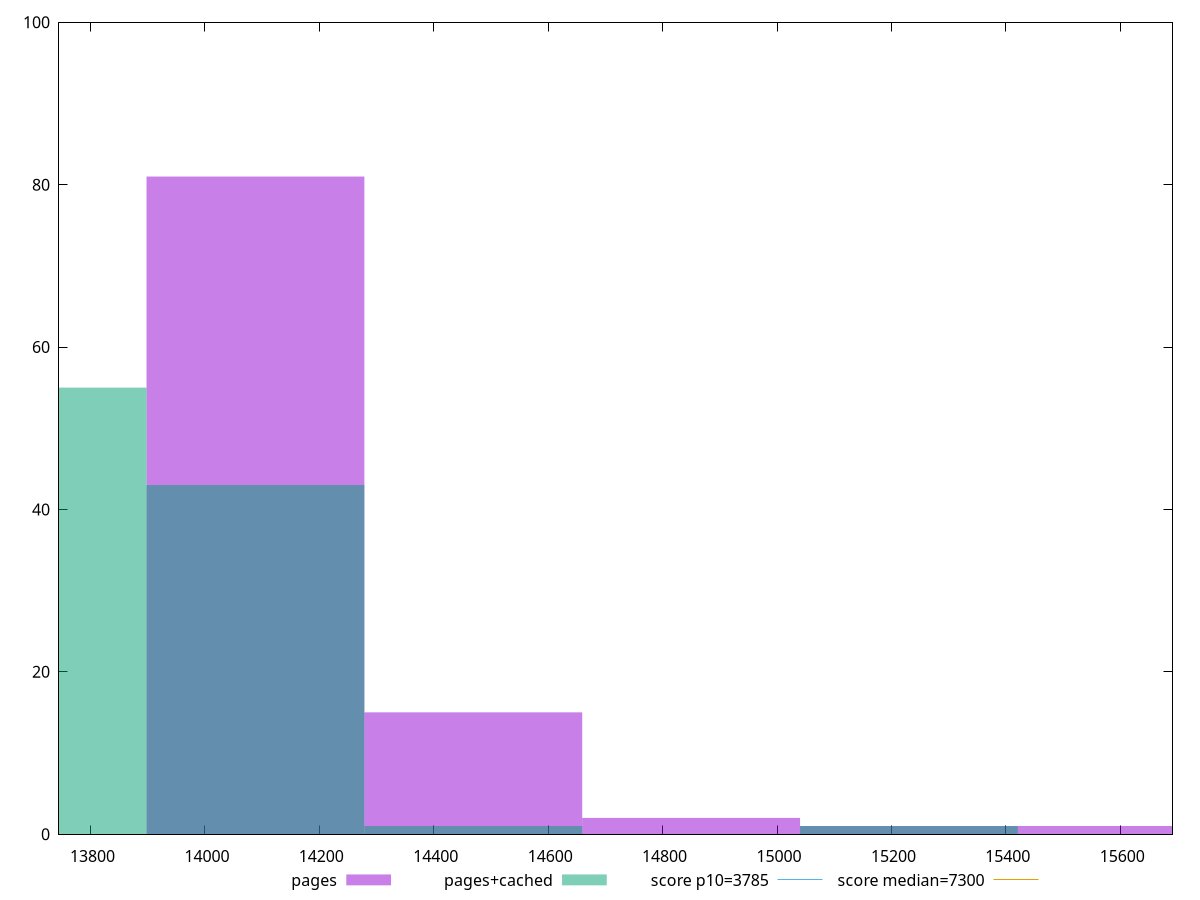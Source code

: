 reset

$pages <<EOF
15230.626059749373 1
15611.391711243106 1
14469.094756761904 15
14088.329105268169 81
14849.860408255638 2
EOF

$pagesCached <<EOF
15230.626059749373 1
14088.329105268169 43
13707.563453774435 55
14469.094756761904 1
EOF

set key outside below
set boxwidth 380.7656514937343
set xrange [13744.967999999997:15691.250999999997]
set yrange [0:100]
set trange [0:100]
set style fill transparent solid 0.5 noborder

set parametric
set terminal svg size 640, 500 enhanced background rgb 'white'
set output "report_00026_2021-02-22T21:38:55.199Z/interactive/comparison/histogram/0_vs_1.svg"

plot $pages title "pages" with boxes, \
     $pagesCached title "pages+cached" with boxes, \
     3785,t title "score p10=3785", \
     7300,t title "score median=7300"

reset
